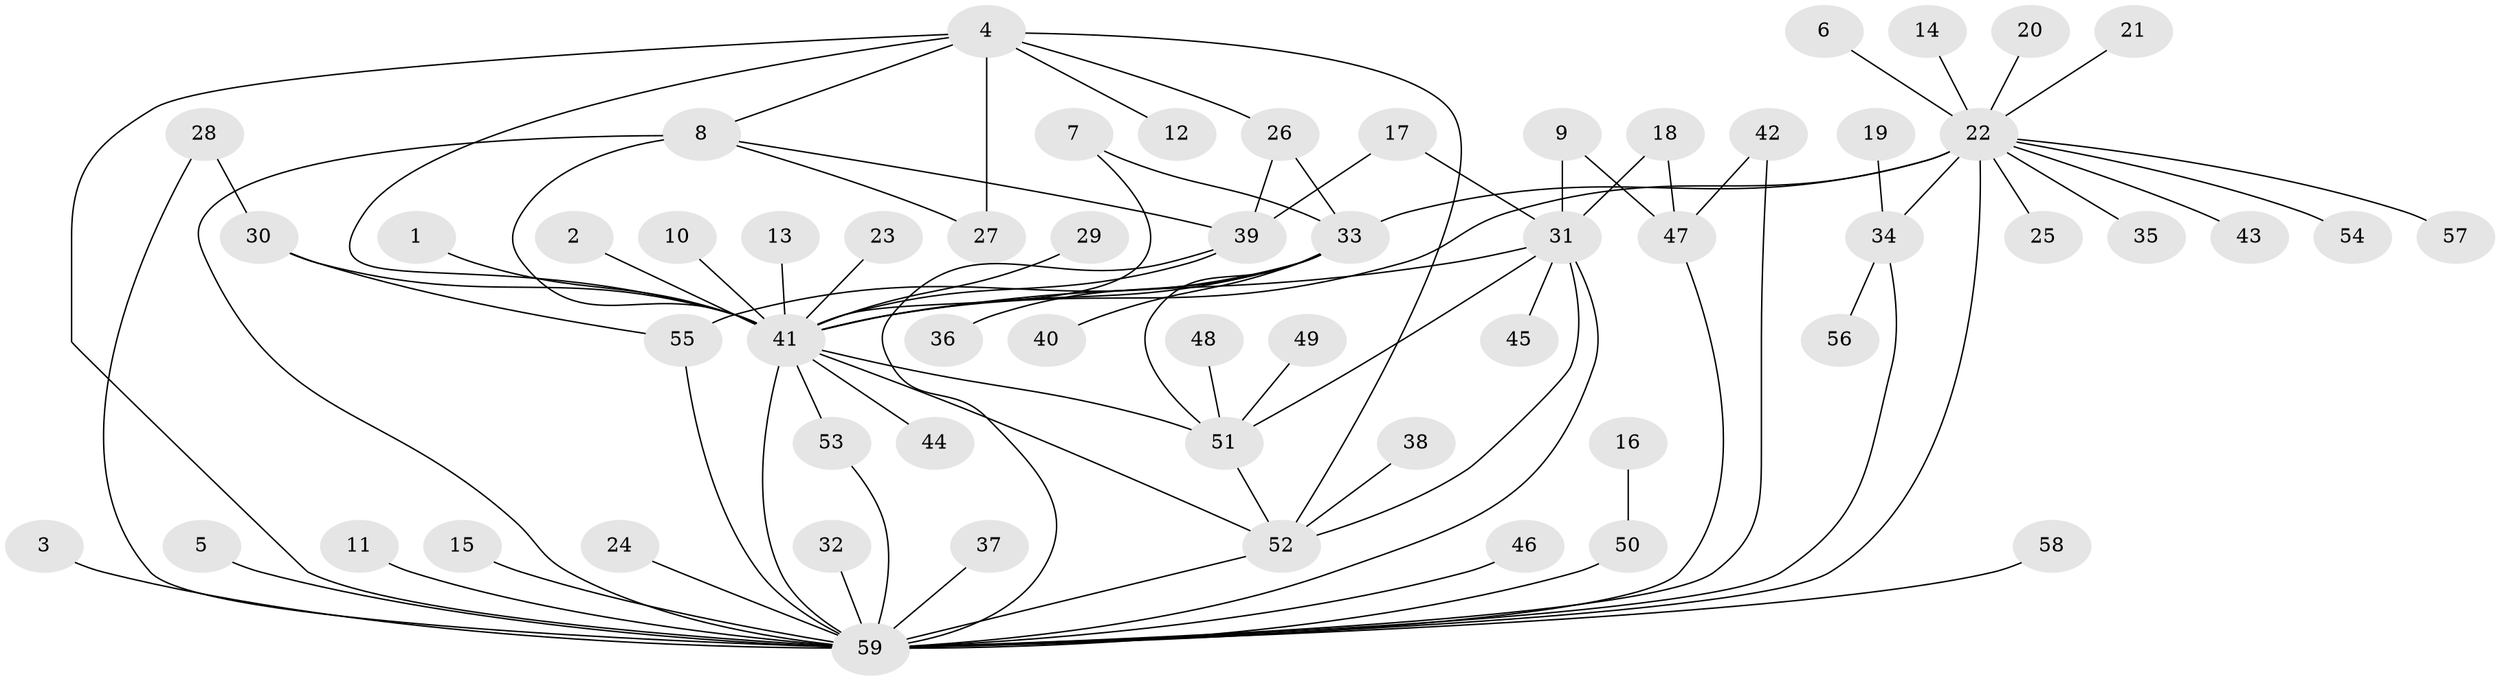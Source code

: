 // original degree distribution, {1: 0.4690265486725664, 27: 0.008849557522123894, 9: 0.017699115044247787, 26: 0.008849557522123894, 5: 0.05309734513274336, 2: 0.23893805309734514, 13: 0.008849557522123894, 3: 0.12389380530973451, 7: 0.008849557522123894, 6: 0.02654867256637168, 4: 0.035398230088495575}
// Generated by graph-tools (version 1.1) at 2025/49/03/09/25 03:49:50]
// undirected, 59 vertices, 85 edges
graph export_dot {
graph [start="1"]
  node [color=gray90,style=filled];
  1;
  2;
  3;
  4;
  5;
  6;
  7;
  8;
  9;
  10;
  11;
  12;
  13;
  14;
  15;
  16;
  17;
  18;
  19;
  20;
  21;
  22;
  23;
  24;
  25;
  26;
  27;
  28;
  29;
  30;
  31;
  32;
  33;
  34;
  35;
  36;
  37;
  38;
  39;
  40;
  41;
  42;
  43;
  44;
  45;
  46;
  47;
  48;
  49;
  50;
  51;
  52;
  53;
  54;
  55;
  56;
  57;
  58;
  59;
  1 -- 41 [weight=1.0];
  2 -- 41 [weight=1.0];
  3 -- 59 [weight=1.0];
  4 -- 8 [weight=1.0];
  4 -- 12 [weight=1.0];
  4 -- 26 [weight=1.0];
  4 -- 27 [weight=1.0];
  4 -- 41 [weight=1.0];
  4 -- 52 [weight=1.0];
  4 -- 59 [weight=1.0];
  5 -- 59 [weight=1.0];
  6 -- 22 [weight=1.0];
  7 -- 33 [weight=1.0];
  7 -- 41 [weight=1.0];
  8 -- 27 [weight=1.0];
  8 -- 39 [weight=1.0];
  8 -- 41 [weight=2.0];
  8 -- 59 [weight=1.0];
  9 -- 31 [weight=1.0];
  9 -- 47 [weight=1.0];
  10 -- 41 [weight=1.0];
  11 -- 59 [weight=1.0];
  13 -- 41 [weight=1.0];
  14 -- 22 [weight=1.0];
  15 -- 59 [weight=1.0];
  16 -- 50 [weight=1.0];
  17 -- 31 [weight=1.0];
  17 -- 39 [weight=1.0];
  18 -- 31 [weight=1.0];
  18 -- 47 [weight=1.0];
  19 -- 34 [weight=1.0];
  20 -- 22 [weight=1.0];
  21 -- 22 [weight=1.0];
  22 -- 25 [weight=1.0];
  22 -- 33 [weight=2.0];
  22 -- 34 [weight=1.0];
  22 -- 35 [weight=1.0];
  22 -- 41 [weight=2.0];
  22 -- 43 [weight=1.0];
  22 -- 54 [weight=1.0];
  22 -- 57 [weight=1.0];
  22 -- 59 [weight=1.0];
  23 -- 41 [weight=1.0];
  24 -- 59 [weight=1.0];
  26 -- 33 [weight=1.0];
  26 -- 39 [weight=1.0];
  28 -- 30 [weight=1.0];
  28 -- 59 [weight=1.0];
  29 -- 41 [weight=1.0];
  30 -- 41 [weight=1.0];
  30 -- 55 [weight=1.0];
  31 -- 41 [weight=1.0];
  31 -- 45 [weight=1.0];
  31 -- 51 [weight=1.0];
  31 -- 52 [weight=1.0];
  31 -- 59 [weight=1.0];
  32 -- 59 [weight=1.0];
  33 -- 36 [weight=1.0];
  33 -- 40 [weight=1.0];
  33 -- 41 [weight=1.0];
  33 -- 51 [weight=1.0];
  33 -- 55 [weight=1.0];
  34 -- 56 [weight=1.0];
  34 -- 59 [weight=1.0];
  37 -- 59 [weight=1.0];
  38 -- 52 [weight=1.0];
  39 -- 41 [weight=1.0];
  39 -- 59 [weight=1.0];
  41 -- 44 [weight=1.0];
  41 -- 51 [weight=1.0];
  41 -- 52 [weight=1.0];
  41 -- 53 [weight=1.0];
  41 -- 59 [weight=2.0];
  42 -- 47 [weight=1.0];
  42 -- 59 [weight=1.0];
  46 -- 59 [weight=1.0];
  47 -- 59 [weight=1.0];
  48 -- 51 [weight=1.0];
  49 -- 51 [weight=1.0];
  50 -- 59 [weight=1.0];
  51 -- 52 [weight=1.0];
  52 -- 59 [weight=1.0];
  53 -- 59 [weight=1.0];
  55 -- 59 [weight=1.0];
  58 -- 59 [weight=1.0];
}
